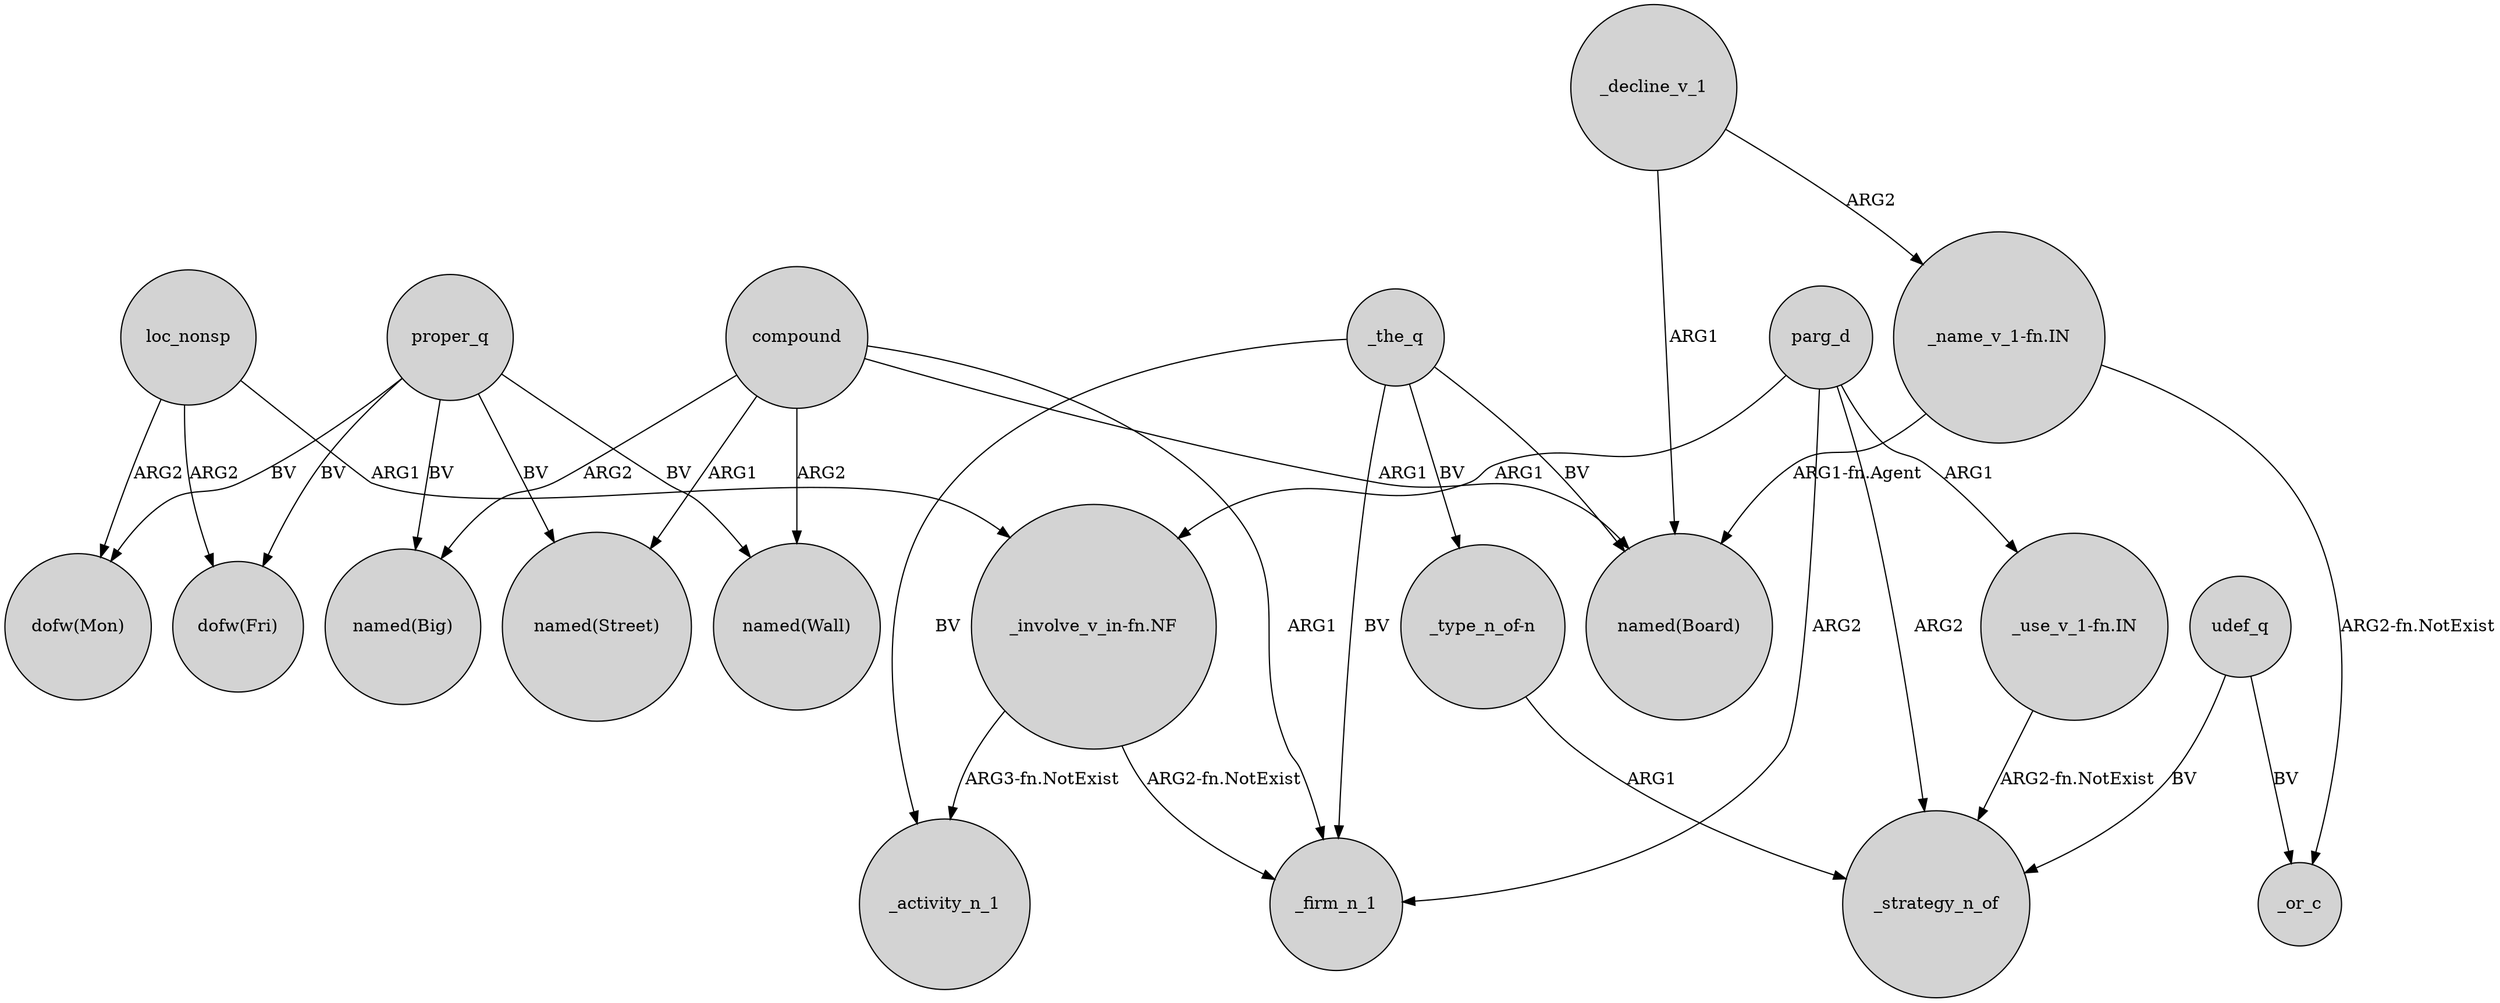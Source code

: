 digraph {
	node [shape=circle style=filled]
	_the_q -> "named(Board)" [label=BV]
	proper_q -> "dofw(Fri)" [label=BV]
	parg_d -> _strategy_n_of [label=ARG2]
	compound -> "named(Street)" [label=ARG1]
	proper_q -> "named(Wall)" [label=BV]
	loc_nonsp -> "_involve_v_in-fn.NF" [label=ARG1]
	udef_q -> _or_c [label=BV]
	loc_nonsp -> "dofw(Fri)" [label=ARG2]
	"_name_v_1-fn.IN" -> "named(Board)" [label="ARG1-fn.Agent"]
	"_involve_v_in-fn.NF" -> _firm_n_1 [label="ARG2-fn.NotExist"]
	proper_q -> "named(Street)" [label=BV]
	"_involve_v_in-fn.NF" -> _activity_n_1 [label="ARG3-fn.NotExist"]
	"_type_n_of-n" -> _strategy_n_of [label=ARG1]
	_the_q -> "_type_n_of-n" [label=BV]
	_decline_v_1 -> "named(Board)" [label=ARG1]
	compound -> "named(Board)" [label=ARG1]
	compound -> "named(Wall)" [label=ARG2]
	parg_d -> "_use_v_1-fn.IN" [label=ARG1]
	proper_q -> "dofw(Mon)" [label=BV]
	compound -> _firm_n_1 [label=ARG1]
	udef_q -> _strategy_n_of [label=BV]
	_the_q -> _firm_n_1 [label=BV]
	loc_nonsp -> "dofw(Mon)" [label=ARG2]
	"_name_v_1-fn.IN" -> _or_c [label="ARG2-fn.NotExist"]
	compound -> "named(Big)" [label=ARG2]
	"_use_v_1-fn.IN" -> _strategy_n_of [label="ARG2-fn.NotExist"]
	_decline_v_1 -> "_name_v_1-fn.IN" [label=ARG2]
	parg_d -> _firm_n_1 [label=ARG2]
	_the_q -> _activity_n_1 [label=BV]
	parg_d -> "_involve_v_in-fn.NF" [label=ARG1]
	proper_q -> "named(Big)" [label=BV]
}
